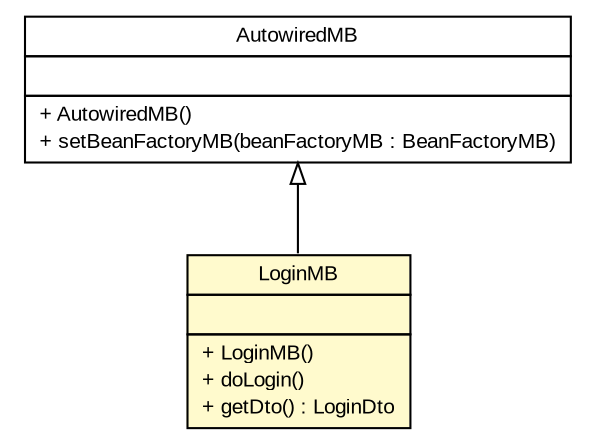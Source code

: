 #!/usr/local/bin/dot
#
# Class diagram 
# Generated by UMLGraph version R5_6 (http://www.umlgraph.org/)
#

digraph G {
	edge [fontname="arial",fontsize=10,labelfontname="arial",labelfontsize=10];
	node [fontname="arial",fontsize=10,shape=plaintext];
	nodesep=0.25;
	ranksep=0.5;
	// br.gov.to.sefaz.presentation.managedbean.AutowiredMB
	c458709 [label=<<table title="br.gov.to.sefaz.presentation.managedbean.AutowiredMB" border="0" cellborder="1" cellspacing="0" cellpadding="2" port="p" href="../../presentation/managedbean/AutowiredMB.html">
		<tr><td><table border="0" cellspacing="0" cellpadding="1">
<tr><td align="center" balign="center"> AutowiredMB </td></tr>
		</table></td></tr>
		<tr><td><table border="0" cellspacing="0" cellpadding="1">
<tr><td align="left" balign="left">  </td></tr>
		</table></td></tr>
		<tr><td><table border="0" cellspacing="0" cellpadding="1">
<tr><td align="left" balign="left"> + AutowiredMB() </td></tr>
<tr><td align="left" balign="left"> + setBeanFactoryMB(beanFactoryMB : BeanFactoryMB) </td></tr>
		</table></td></tr>
		</table>>, URL="../../presentation/managedbean/AutowiredMB.html", fontname="arial", fontcolor="black", fontsize=10.0];
	// br.gov.to.sefaz.seg.managedbean.LoginMB
	c459104 [label=<<table title="br.gov.to.sefaz.seg.managedbean.LoginMB" border="0" cellborder="1" cellspacing="0" cellpadding="2" port="p" bgcolor="lemonChiffon" href="./LoginMB.html">
		<tr><td><table border="0" cellspacing="0" cellpadding="1">
<tr><td align="center" balign="center"> LoginMB </td></tr>
		</table></td></tr>
		<tr><td><table border="0" cellspacing="0" cellpadding="1">
<tr><td align="left" balign="left">  </td></tr>
		</table></td></tr>
		<tr><td><table border="0" cellspacing="0" cellpadding="1">
<tr><td align="left" balign="left"> + LoginMB() </td></tr>
<tr><td align="left" balign="left"> + doLogin() </td></tr>
<tr><td align="left" balign="left"> + getDto() : LoginDto </td></tr>
		</table></td></tr>
		</table>>, URL="./LoginMB.html", fontname="arial", fontcolor="black", fontsize=10.0];
	//br.gov.to.sefaz.seg.managedbean.LoginMB extends br.gov.to.sefaz.presentation.managedbean.AutowiredMB
	c458709:p -> c459104:p [dir=back,arrowtail=empty];
}

